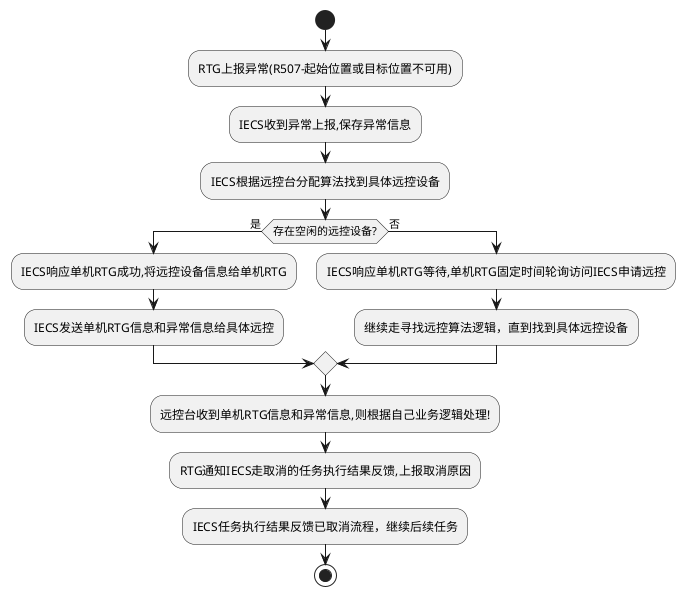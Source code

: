 @startuml
start
:RTG上报异常(R507-起始位置或目标位置不可用);
:IECS收到异常上报,保存异常信息;
:IECS根据远控台分配算法找到具体远控设备;
if (存在空闲的远控设备?) is (是) then
  :IECS响应单机RTG成功,将远控设备信息给单机RTG;
  :IECS发送单机RTG信息和异常信息给具体远控;
else (否)
  :IECS响应单机RTG等待,单机RTG固定时间轮询访问IECS申请远控;
  :继续走寻找远控算法逻辑，直到找到具体远控设备;
endif
:远控台收到单机RTG信息和异常信息,则根据自己业务逻辑处理!;
:RTG通知IECS走取消的任务执行结果反馈,上报取消原因;
:IECS任务执行结果反馈已取消流程，继续后续任务;
stop
@enduml
